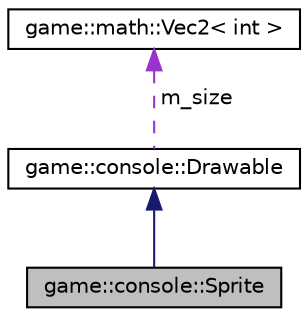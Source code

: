 digraph "game::console::Sprite"
{
 // LATEX_PDF_SIZE
  edge [fontname="Helvetica",fontsize="10",labelfontname="Helvetica",labelfontsize="10"];
  node [fontname="Helvetica",fontsize="10",shape=record];
  Node1 [label="game::console::Sprite",height=0.2,width=0.4,color="black", fillcolor="grey75", style="filled", fontcolor="black",tooltip="A Sprite is an ASCII image that can be displayed by the ConsoleEngine."];
  Node2 -> Node1 [dir="back",color="midnightblue",fontsize="10",style="solid",fontname="Helvetica"];
  Node2 [label="game::console::Drawable",height=0.2,width=0.4,color="black", fillcolor="white", style="filled",URL="$classgame_1_1console_1_1_drawable.html",tooltip="Abstract superclass of Sprite and MultiSprite classes."];
  Node3 -> Node2 [dir="back",color="darkorchid3",fontsize="10",style="dashed",label=" m_size" ,fontname="Helvetica"];
  Node3 [label="game::math::Vec2\< int \>",height=0.2,width=0.4,color="black", fillcolor="white", style="filled",URL="$classgame_1_1math_1_1_vec2.html",tooltip=" "];
}

